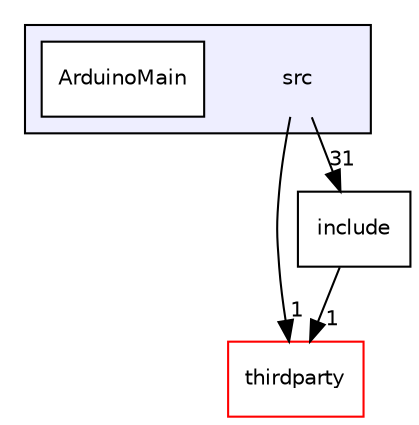 digraph "src" {
  compound=true
  node [ fontsize="10", fontname="Helvetica"];
  edge [ labelfontsize="10", labelfontname="Helvetica"];
  subgraph clusterdir_68267d1309a1af8e8297ef4c3efbcdba {
    graph [ bgcolor="#eeeeff", pencolor="black", label="" URL="dir_68267d1309a1af8e8297ef4c3efbcdba.html"];
    dir_68267d1309a1af8e8297ef4c3efbcdba [shape=plaintext label="src"];
  dir_b16ace3952a06e3a2b46d4d4705e0869 [shape=box label="ArduinoMain" fillcolor="white" style="filled" URL="dir_b16ace3952a06e3a2b46d4d4705e0869.html"];
  }
  dir_7f51fab15f37f4c20c90b1af38889ac7 [shape=box label="thirdparty" fillcolor="white" style="filled" color="red" URL="dir_7f51fab15f37f4c20c90b1af38889ac7.html"];
  dir_d44c64559bbebec7f509842c48db8b23 [shape=box label="include" URL="dir_d44c64559bbebec7f509842c48db8b23.html"];
  dir_68267d1309a1af8e8297ef4c3efbcdba->dir_7f51fab15f37f4c20c90b1af38889ac7 [headlabel="1", labeldistance=1.5 headhref="dir_000005_000002.html"];
  dir_68267d1309a1af8e8297ef4c3efbcdba->dir_d44c64559bbebec7f509842c48db8b23 [headlabel="31", labeldistance=1.5 headhref="dir_000005_000001.html"];
  dir_d44c64559bbebec7f509842c48db8b23->dir_7f51fab15f37f4c20c90b1af38889ac7 [headlabel="1", labeldistance=1.5 headhref="dir_000001_000002.html"];
}
